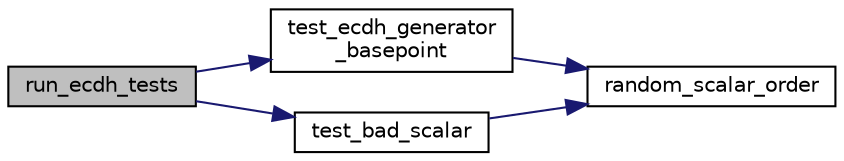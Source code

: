 digraph "run_ecdh_tests"
{
  edge [fontname="Helvetica",fontsize="10",labelfontname="Helvetica",labelfontsize="10"];
  node [fontname="Helvetica",fontsize="10",shape=record];
  rankdir="LR";
  Node0 [label="run_ecdh_tests",height=0.2,width=0.4,color="black", fillcolor="grey75", style="filled", fontcolor="black"];
  Node0 -> Node1 [color="midnightblue",fontsize="10",style="solid",fontname="Helvetica"];
  Node1 [label="test_ecdh_generator\l_basepoint",height=0.2,width=0.4,color="black", fillcolor="white", style="filled",URL="$d5/d65/ecdh_2tests__impl_8h.html#ab13157e14f777c18f14fefc834d067c5"];
  Node1 -> Node2 [color="midnightblue",fontsize="10",style="solid",fontname="Helvetica"];
  Node2 [label="random_scalar_order",height=0.2,width=0.4,color="black", fillcolor="white", style="filled",URL="$d5/d7f/tests_8c.html#a01cf4b4fc9b4ab8cb3e04fd3dc2ff57f"];
  Node0 -> Node3 [color="midnightblue",fontsize="10",style="solid",fontname="Helvetica"];
  Node3 [label="test_bad_scalar",height=0.2,width=0.4,color="black", fillcolor="white", style="filled",URL="$d5/d65/ecdh_2tests__impl_8h.html#a505bff7cea922e6d8aa4f7525cfd191a"];
  Node3 -> Node2 [color="midnightblue",fontsize="10",style="solid",fontname="Helvetica"];
}
